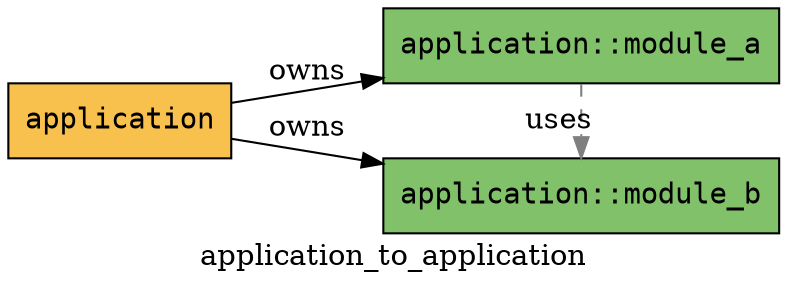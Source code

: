 digraph {
    graph [
        label="application_to_application",
        layout=dot,
        rankdir=LR
    ];
    
    node [
        fontname="monospace",
        shape="box",
        style="filled"
    ];
    
    "my_app::application" [label="application", fillcolor="#f8c04c"];
    "my_app::application::module_a" [label="application::module_a", fillcolor="#81c169"];
    "my_app::application::module_b" [label="application::module_b", fillcolor="#81c169"];
    
    "my_app::application" -> "my_app::application::module_a" [label="owns", color="#000000", style="solid", constraint=true];
    "my_app::application" -> "my_app::application::module_b" [label="owns", color="#000000", style="solid", constraint=true];
    
    "my_app::application::module_a" -> "my_app::application::module_b" [label="uses", color="#7f7f7f", style="dashed", constraint=false];
}